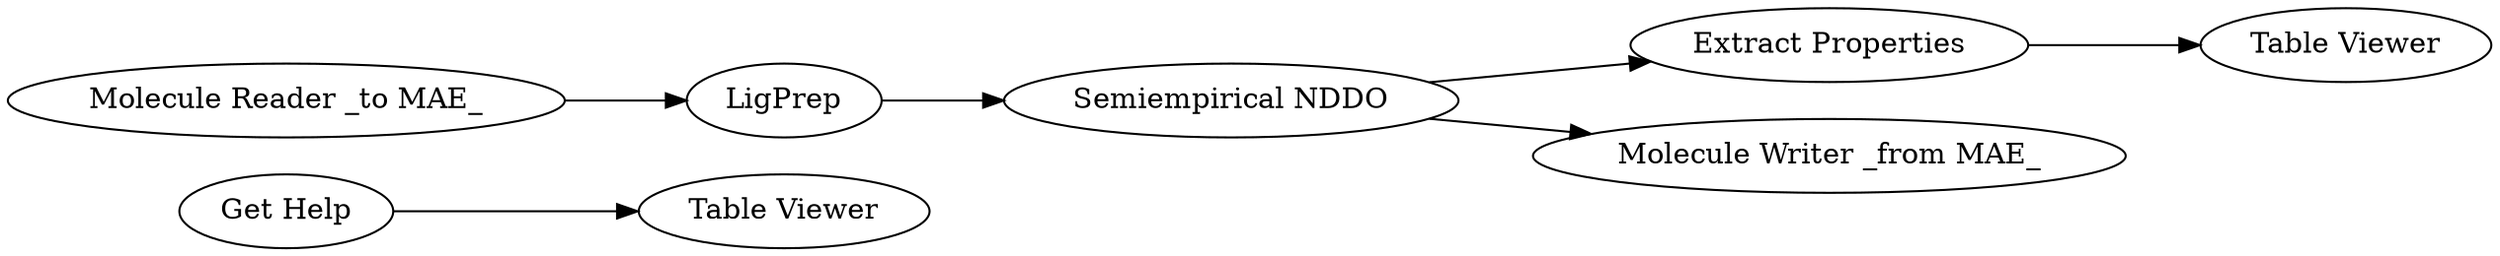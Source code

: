 digraph {
	"-8972850761957498266_15210" [label="Get Help"]
	"-8972850761957498266_8460" [label=LigPrep]
	"-8972850761957498266_8462" [label="Semiempirical NDDO"]
	"-8972850761957498266_8463" [label="Extract Properties"]
	"-8972850761957498266_8459" [label="Molecule Reader _to MAE_"]
	"-8972850761957498266_15211" [label="Table Viewer"]
	"-8972850761957498266_8458" [label="Molecule Writer _from MAE_"]
	"-8972850761957498266_8464" [label="Table Viewer"]
	"-8972850761957498266_15210" -> "-8972850761957498266_15211"
	"-8972850761957498266_8463" -> "-8972850761957498266_8464"
	"-8972850761957498266_8459" -> "-8972850761957498266_8460"
	"-8972850761957498266_8462" -> "-8972850761957498266_8458"
	"-8972850761957498266_8460" -> "-8972850761957498266_8462"
	"-8972850761957498266_8462" -> "-8972850761957498266_8463"
	rankdir=LR
}
